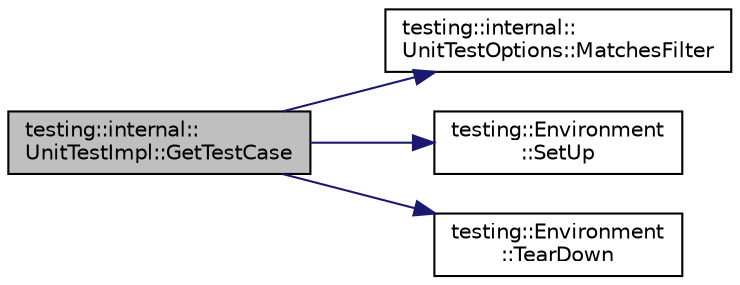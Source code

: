 digraph "testing::internal::UnitTestImpl::GetTestCase"
{
  edge [fontname="Helvetica",fontsize="10",labelfontname="Helvetica",labelfontsize="10"];
  node [fontname="Helvetica",fontsize="10",shape=record];
  rankdir="LR";
  Node214 [label="testing::internal::\lUnitTestImpl::GetTestCase",height=0.2,width=0.4,color="black", fillcolor="grey75", style="filled", fontcolor="black"];
  Node214 -> Node215 [color="midnightblue",fontsize="10",style="solid",fontname="Helvetica"];
  Node215 [label="testing::internal::\lUnitTestOptions::MatchesFilter",height=0.2,width=0.4,color="black", fillcolor="white", style="filled",URL="$d9/df0/classtesting_1_1internal_1_1_unit_test_options.html#a67fc0adaffbb8d320b92e42e05017e4e"];
  Node214 -> Node216 [color="midnightblue",fontsize="10",style="solid",fontname="Helvetica"];
  Node216 [label="testing::Environment\l::SetUp",height=0.2,width=0.4,color="black", fillcolor="white", style="filled",URL="$d6/d91/classtesting_1_1_environment.html#a1bf8cafaa9d4eba9feb98655ee434eb3"];
  Node214 -> Node217 [color="midnightblue",fontsize="10",style="solid",fontname="Helvetica"];
  Node217 [label="testing::Environment\l::TearDown",height=0.2,width=0.4,color="black", fillcolor="white", style="filled",URL="$d6/d91/classtesting_1_1_environment.html#a039bdaa705c46b9b88234cf4d3bb6254"];
}
